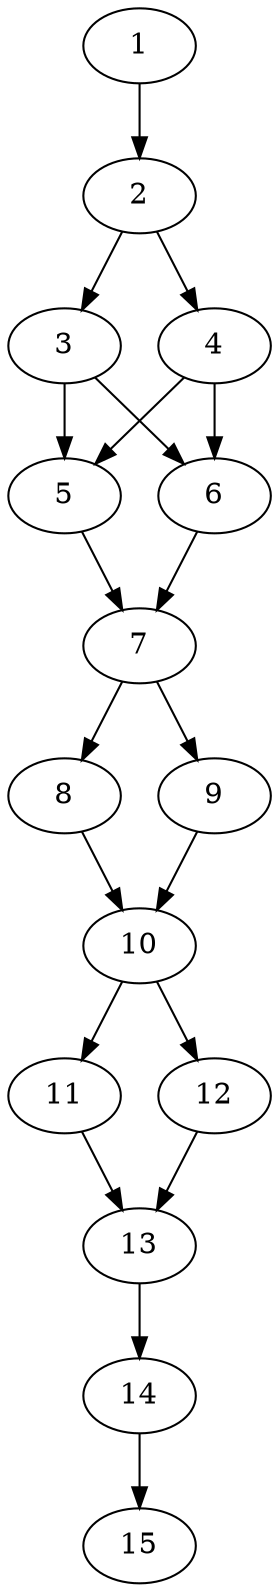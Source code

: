 // DAG automatically generated by daggen at Thu Oct  3 13:59:27 2019
// ./daggen --dot -n 15 --ccr 0.3 --fat 0.3 --regular 0.7 --density 0.9 --mindata 5242880 --maxdata 52428800 
digraph G {
  1 [size="108021760", alpha="0.09", expect_size="32406528"] 
  1 -> 2 [size ="32406528"]
  2 [size="77469013", alpha="0.09", expect_size="23240704"] 
  2 -> 3 [size ="23240704"]
  2 -> 4 [size ="23240704"]
  3 [size="39413760", alpha="0.18", expect_size="11824128"] 
  3 -> 5 [size ="11824128"]
  3 -> 6 [size ="11824128"]
  4 [size="25186987", alpha="0.01", expect_size="7556096"] 
  4 -> 5 [size ="7556096"]
  4 -> 6 [size ="7556096"]
  5 [size="148131840", alpha="0.05", expect_size="44439552"] 
  5 -> 7 [size ="44439552"]
  6 [size="103833600", alpha="0.01", expect_size="31150080"] 
  6 -> 7 [size ="31150080"]
  7 [size="40932693", alpha="0.07", expect_size="12279808"] 
  7 -> 8 [size ="12279808"]
  7 -> 9 [size ="12279808"]
  8 [size="106468693", alpha="0.02", expect_size="31940608"] 
  8 -> 10 [size ="31940608"]
  9 [size="142697813", alpha="0.08", expect_size="42809344"] 
  9 -> 10 [size ="42809344"]
  10 [size="114698240", alpha="0.15", expect_size="34409472"] 
  10 -> 11 [size ="34409472"]
  10 -> 12 [size ="34409472"]
  11 [size="38307840", alpha="0.18", expect_size="11492352"] 
  11 -> 13 [size ="11492352"]
  12 [size="109806933", alpha="0.20", expect_size="32942080"] 
  12 -> 13 [size ="32942080"]
  13 [size="25634133", alpha="0.15", expect_size="7690240"] 
  13 -> 14 [size ="7690240"]
  14 [size="164051627", alpha="0.15", expect_size="49215488"] 
  14 -> 15 [size ="49215488"]
  15 [size="171096747", alpha="0.08", expect_size="51329024"] 
}
